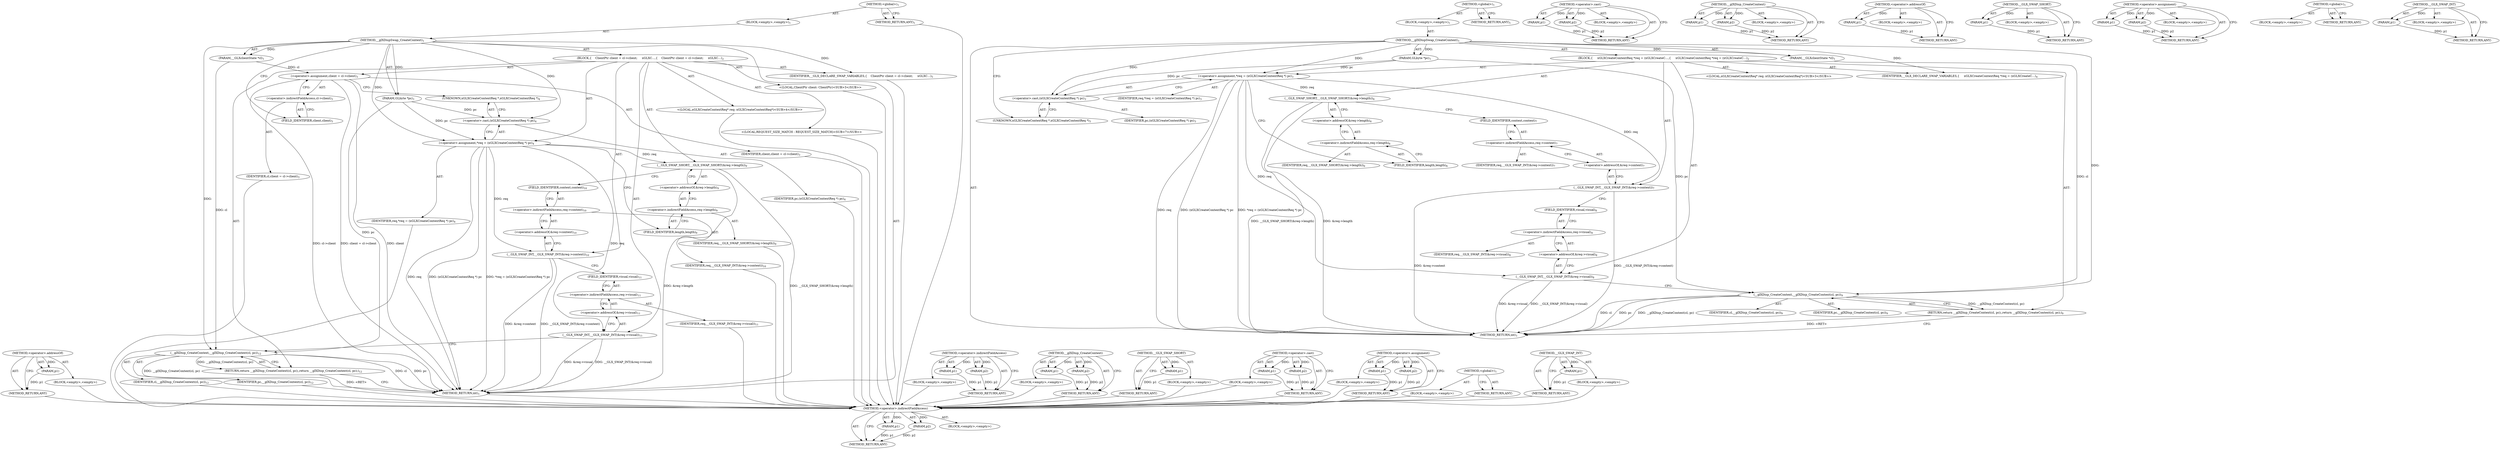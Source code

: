 digraph "__GLX_SWAP_INT" {
vulnerable_79 [label=<(METHOD,&lt;operator&gt;.indirectFieldAccess)>];
vulnerable_80 [label=<(PARAM,p1)>];
vulnerable_81 [label=<(PARAM,p2)>];
vulnerable_82 [label=<(BLOCK,&lt;empty&gt;,&lt;empty&gt;)>];
vulnerable_83 [label=<(METHOD_RETURN,ANY)>];
vulnerable_6 [label=<(METHOD,&lt;global&gt;)<SUB>1</SUB>>];
vulnerable_7 [label=<(BLOCK,&lt;empty&gt;,&lt;empty&gt;)<SUB>1</SUB>>];
vulnerable_8 [label=<(METHOD,__glXDispSwap_CreateContext)<SUB>1</SUB>>];
vulnerable_9 [label=<(PARAM,__GLXclientState *cl)<SUB>1</SUB>>];
vulnerable_10 [label=<(PARAM,GLbyte *pc)<SUB>1</SUB>>];
vulnerable_11 [label=<(BLOCK,{
     xGLXCreateContextReq *req = (xGLXCreateC...,{
     xGLXCreateContextReq *req = (xGLXCreateC...)<SUB>2</SUB>>];
vulnerable_12 [label="<(LOCAL,xGLXCreateContextReq* req: xGLXCreateContextReq*)<SUB>3</SUB>>"];
vulnerable_13 [label=<(&lt;operator&gt;.assignment,*req = (xGLXCreateContextReq *) pc)<SUB>3</SUB>>];
vulnerable_14 [label=<(IDENTIFIER,req,*req = (xGLXCreateContextReq *) pc)<SUB>3</SUB>>];
vulnerable_15 [label=<(&lt;operator&gt;.cast,(xGLXCreateContextReq *) pc)<SUB>3</SUB>>];
vulnerable_16 [label=<(UNKNOWN,xGLXCreateContextReq *,xGLXCreateContextReq *)<SUB>3</SUB>>];
vulnerable_17 [label=<(IDENTIFIER,pc,(xGLXCreateContextReq *) pc)<SUB>3</SUB>>];
vulnerable_18 [label=<(IDENTIFIER,__GLX_DECLARE_SWAP_VARIABLES,{
     xGLXCreateContextReq *req = (xGLXCreateC...)<SUB>4</SUB>>];
vulnerable_19 [label=<(__GLX_SWAP_SHORT,__GLX_SWAP_SHORT(&amp;req-&gt;length))<SUB>6</SUB>>];
vulnerable_20 [label=<(&lt;operator&gt;.addressOf,&amp;req-&gt;length)<SUB>6</SUB>>];
vulnerable_21 [label=<(&lt;operator&gt;.indirectFieldAccess,req-&gt;length)<SUB>6</SUB>>];
vulnerable_22 [label=<(IDENTIFIER,req,__GLX_SWAP_SHORT(&amp;req-&gt;length))<SUB>6</SUB>>];
vulnerable_23 [label=<(FIELD_IDENTIFIER,length,length)<SUB>6</SUB>>];
vulnerable_24 [label=<(__GLX_SWAP_INT,__GLX_SWAP_INT(&amp;req-&gt;context))<SUB>7</SUB>>];
vulnerable_25 [label=<(&lt;operator&gt;.addressOf,&amp;req-&gt;context)<SUB>7</SUB>>];
vulnerable_26 [label=<(&lt;operator&gt;.indirectFieldAccess,req-&gt;context)<SUB>7</SUB>>];
vulnerable_27 [label=<(IDENTIFIER,req,__GLX_SWAP_INT(&amp;req-&gt;context))<SUB>7</SUB>>];
vulnerable_28 [label=<(FIELD_IDENTIFIER,context,context)<SUB>7</SUB>>];
vulnerable_29 [label=<(__GLX_SWAP_INT,__GLX_SWAP_INT(&amp;req-&gt;visual))<SUB>8</SUB>>];
vulnerable_30 [label=<(&lt;operator&gt;.addressOf,&amp;req-&gt;visual)<SUB>8</SUB>>];
vulnerable_31 [label=<(&lt;operator&gt;.indirectFieldAccess,req-&gt;visual)<SUB>8</SUB>>];
vulnerable_32 [label=<(IDENTIFIER,req,__GLX_SWAP_INT(&amp;req-&gt;visual))<SUB>8</SUB>>];
vulnerable_33 [label=<(FIELD_IDENTIFIER,visual,visual)<SUB>8</SUB>>];
vulnerable_34 [label=<(RETURN,return __glXDisp_CreateContext(cl, pc);,return __glXDisp_CreateContext(cl, pc);)<SUB>9</SUB>>];
vulnerable_35 [label=<(__glXDisp_CreateContext,__glXDisp_CreateContext(cl, pc))<SUB>9</SUB>>];
vulnerable_36 [label=<(IDENTIFIER,cl,__glXDisp_CreateContext(cl, pc))<SUB>9</SUB>>];
vulnerable_37 [label=<(IDENTIFIER,pc,__glXDisp_CreateContext(cl, pc))<SUB>9</SUB>>];
vulnerable_38 [label=<(METHOD_RETURN,int)<SUB>1</SUB>>];
vulnerable_40 [label=<(METHOD_RETURN,ANY)<SUB>1</SUB>>];
vulnerable_66 [label=<(METHOD,&lt;operator&gt;.cast)>];
vulnerable_67 [label=<(PARAM,p1)>];
vulnerable_68 [label=<(PARAM,p2)>];
vulnerable_69 [label=<(BLOCK,&lt;empty&gt;,&lt;empty&gt;)>];
vulnerable_70 [label=<(METHOD_RETURN,ANY)>];
vulnerable_88 [label=<(METHOD,__glXDisp_CreateContext)>];
vulnerable_89 [label=<(PARAM,p1)>];
vulnerable_90 [label=<(PARAM,p2)>];
vulnerable_91 [label=<(BLOCK,&lt;empty&gt;,&lt;empty&gt;)>];
vulnerable_92 [label=<(METHOD_RETURN,ANY)>];
vulnerable_75 [label=<(METHOD,&lt;operator&gt;.addressOf)>];
vulnerable_76 [label=<(PARAM,p1)>];
vulnerable_77 [label=<(BLOCK,&lt;empty&gt;,&lt;empty&gt;)>];
vulnerable_78 [label=<(METHOD_RETURN,ANY)>];
vulnerable_71 [label=<(METHOD,__GLX_SWAP_SHORT)>];
vulnerable_72 [label=<(PARAM,p1)>];
vulnerable_73 [label=<(BLOCK,&lt;empty&gt;,&lt;empty&gt;)>];
vulnerable_74 [label=<(METHOD_RETURN,ANY)>];
vulnerable_61 [label=<(METHOD,&lt;operator&gt;.assignment)>];
vulnerable_62 [label=<(PARAM,p1)>];
vulnerable_63 [label=<(PARAM,p2)>];
vulnerable_64 [label=<(BLOCK,&lt;empty&gt;,&lt;empty&gt;)>];
vulnerable_65 [label=<(METHOD_RETURN,ANY)>];
vulnerable_55 [label=<(METHOD,&lt;global&gt;)<SUB>1</SUB>>];
vulnerable_56 [label=<(BLOCK,&lt;empty&gt;,&lt;empty&gt;)>];
vulnerable_57 [label=<(METHOD_RETURN,ANY)>];
vulnerable_84 [label=<(METHOD,__GLX_SWAP_INT)>];
vulnerable_85 [label=<(PARAM,p1)>];
vulnerable_86 [label=<(BLOCK,&lt;empty&gt;,&lt;empty&gt;)>];
vulnerable_87 [label=<(METHOD_RETURN,ANY)>];
fixed_91 [label=<(METHOD,&lt;operator&gt;.addressOf)>];
fixed_92 [label=<(PARAM,p1)>];
fixed_93 [label=<(BLOCK,&lt;empty&gt;,&lt;empty&gt;)>];
fixed_94 [label=<(METHOD_RETURN,ANY)>];
fixed_6 [label=<(METHOD,&lt;global&gt;)<SUB>1</SUB>>];
fixed_7 [label=<(BLOCK,&lt;empty&gt;,&lt;empty&gt;)<SUB>1</SUB>>];
fixed_8 [label=<(METHOD,__glXDispSwap_CreateContext)<SUB>1</SUB>>];
fixed_9 [label=<(PARAM,__GLXclientState *cl)<SUB>1</SUB>>];
fixed_10 [label=<(PARAM,GLbyte *pc)<SUB>1</SUB>>];
fixed_11 [label=<(BLOCK,{
    ClientPtr client = cl-&gt;client;
     xGLXC...,{
    ClientPtr client = cl-&gt;client;
     xGLXC...)<SUB>2</SUB>>];
fixed_12 [label="<(LOCAL,ClientPtr client: ClientPtr)<SUB>3</SUB>>"];
fixed_13 [label=<(&lt;operator&gt;.assignment,client = cl-&gt;client)<SUB>3</SUB>>];
fixed_14 [label=<(IDENTIFIER,client,client = cl-&gt;client)<SUB>3</SUB>>];
fixed_15 [label=<(&lt;operator&gt;.indirectFieldAccess,cl-&gt;client)<SUB>3</SUB>>];
fixed_16 [label=<(IDENTIFIER,cl,client = cl-&gt;client)<SUB>3</SUB>>];
fixed_17 [label=<(FIELD_IDENTIFIER,client,client)<SUB>3</SUB>>];
fixed_18 [label="<(LOCAL,xGLXCreateContextReq* req: xGLXCreateContextReq*)<SUB>4</SUB>>"];
fixed_19 [label=<(&lt;operator&gt;.assignment,*req = (xGLXCreateContextReq *) pc)<SUB>4</SUB>>];
fixed_20 [label=<(IDENTIFIER,req,*req = (xGLXCreateContextReq *) pc)<SUB>4</SUB>>];
fixed_21 [label=<(&lt;operator&gt;.cast,(xGLXCreateContextReq *) pc)<SUB>4</SUB>>];
fixed_22 [label=<(UNKNOWN,xGLXCreateContextReq *,xGLXCreateContextReq *)<SUB>4</SUB>>];
fixed_23 [label=<(IDENTIFIER,pc,(xGLXCreateContextReq *) pc)<SUB>4</SUB>>];
fixed_24 [label=<(IDENTIFIER,__GLX_DECLARE_SWAP_VARIABLES,{
    ClientPtr client = cl-&gt;client;
     xGLXC...)<SUB>5</SUB>>];
fixed_25 [label="<(LOCAL,REQUEST_SIZE_MATCH : REQUEST_SIZE_MATCH)<SUB>7</SUB>>"];
fixed_26 [label=<(__GLX_SWAP_SHORT,__GLX_SWAP_SHORT(&amp;req-&gt;length))<SUB>9</SUB>>];
fixed_27 [label=<(&lt;operator&gt;.addressOf,&amp;req-&gt;length)<SUB>9</SUB>>];
fixed_28 [label=<(&lt;operator&gt;.indirectFieldAccess,req-&gt;length)<SUB>9</SUB>>];
fixed_29 [label=<(IDENTIFIER,req,__GLX_SWAP_SHORT(&amp;req-&gt;length))<SUB>9</SUB>>];
fixed_30 [label=<(FIELD_IDENTIFIER,length,length)<SUB>9</SUB>>];
fixed_31 [label=<(__GLX_SWAP_INT,__GLX_SWAP_INT(&amp;req-&gt;context))<SUB>10</SUB>>];
fixed_32 [label=<(&lt;operator&gt;.addressOf,&amp;req-&gt;context)<SUB>10</SUB>>];
fixed_33 [label=<(&lt;operator&gt;.indirectFieldAccess,req-&gt;context)<SUB>10</SUB>>];
fixed_34 [label=<(IDENTIFIER,req,__GLX_SWAP_INT(&amp;req-&gt;context))<SUB>10</SUB>>];
fixed_35 [label=<(FIELD_IDENTIFIER,context,context)<SUB>10</SUB>>];
fixed_36 [label=<(__GLX_SWAP_INT,__GLX_SWAP_INT(&amp;req-&gt;visual))<SUB>11</SUB>>];
fixed_37 [label=<(&lt;operator&gt;.addressOf,&amp;req-&gt;visual)<SUB>11</SUB>>];
fixed_38 [label=<(&lt;operator&gt;.indirectFieldAccess,req-&gt;visual)<SUB>11</SUB>>];
fixed_39 [label=<(IDENTIFIER,req,__GLX_SWAP_INT(&amp;req-&gt;visual))<SUB>11</SUB>>];
fixed_40 [label=<(FIELD_IDENTIFIER,visual,visual)<SUB>11</SUB>>];
fixed_41 [label=<(RETURN,return __glXDisp_CreateContext(cl, pc);,return __glXDisp_CreateContext(cl, pc);)<SUB>12</SUB>>];
fixed_42 [label=<(__glXDisp_CreateContext,__glXDisp_CreateContext(cl, pc))<SUB>12</SUB>>];
fixed_43 [label=<(IDENTIFIER,cl,__glXDisp_CreateContext(cl, pc))<SUB>12</SUB>>];
fixed_44 [label=<(IDENTIFIER,pc,__glXDisp_CreateContext(cl, pc))<SUB>12</SUB>>];
fixed_45 [label=<(METHOD_RETURN,int)<SUB>1</SUB>>];
fixed_47 [label=<(METHOD_RETURN,ANY)<SUB>1</SUB>>];
fixed_77 [label=<(METHOD,&lt;operator&gt;.indirectFieldAccess)>];
fixed_78 [label=<(PARAM,p1)>];
fixed_79 [label=<(PARAM,p2)>];
fixed_80 [label=<(BLOCK,&lt;empty&gt;,&lt;empty&gt;)>];
fixed_81 [label=<(METHOD_RETURN,ANY)>];
fixed_99 [label=<(METHOD,__glXDisp_CreateContext)>];
fixed_100 [label=<(PARAM,p1)>];
fixed_101 [label=<(PARAM,p2)>];
fixed_102 [label=<(BLOCK,&lt;empty&gt;,&lt;empty&gt;)>];
fixed_103 [label=<(METHOD_RETURN,ANY)>];
fixed_87 [label=<(METHOD,__GLX_SWAP_SHORT)>];
fixed_88 [label=<(PARAM,p1)>];
fixed_89 [label=<(BLOCK,&lt;empty&gt;,&lt;empty&gt;)>];
fixed_90 [label=<(METHOD_RETURN,ANY)>];
fixed_82 [label=<(METHOD,&lt;operator&gt;.cast)>];
fixed_83 [label=<(PARAM,p1)>];
fixed_84 [label=<(PARAM,p2)>];
fixed_85 [label=<(BLOCK,&lt;empty&gt;,&lt;empty&gt;)>];
fixed_86 [label=<(METHOD_RETURN,ANY)>];
fixed_72 [label=<(METHOD,&lt;operator&gt;.assignment)>];
fixed_73 [label=<(PARAM,p1)>];
fixed_74 [label=<(PARAM,p2)>];
fixed_75 [label=<(BLOCK,&lt;empty&gt;,&lt;empty&gt;)>];
fixed_76 [label=<(METHOD_RETURN,ANY)>];
fixed_66 [label=<(METHOD,&lt;global&gt;)<SUB>1</SUB>>];
fixed_67 [label=<(BLOCK,&lt;empty&gt;,&lt;empty&gt;)>];
fixed_68 [label=<(METHOD_RETURN,ANY)>];
fixed_95 [label=<(METHOD,__GLX_SWAP_INT)>];
fixed_96 [label=<(PARAM,p1)>];
fixed_97 [label=<(BLOCK,&lt;empty&gt;,&lt;empty&gt;)>];
fixed_98 [label=<(METHOD_RETURN,ANY)>];
vulnerable_79 -> vulnerable_80  [key=0, label="AST: "];
vulnerable_79 -> vulnerable_80  [key=1, label="DDG: "];
vulnerable_79 -> vulnerable_82  [key=0, label="AST: "];
vulnerable_79 -> vulnerable_81  [key=0, label="AST: "];
vulnerable_79 -> vulnerable_81  [key=1, label="DDG: "];
vulnerable_79 -> vulnerable_83  [key=0, label="AST: "];
vulnerable_79 -> vulnerable_83  [key=1, label="CFG: "];
vulnerable_80 -> vulnerable_83  [key=0, label="DDG: p1"];
vulnerable_81 -> vulnerable_83  [key=0, label="DDG: p2"];
vulnerable_6 -> vulnerable_7  [key=0, label="AST: "];
vulnerable_6 -> vulnerable_40  [key=0, label="AST: "];
vulnerable_6 -> vulnerable_40  [key=1, label="CFG: "];
vulnerable_7 -> vulnerable_8  [key=0, label="AST: "];
vulnerable_8 -> vulnerable_9  [key=0, label="AST: "];
vulnerable_8 -> vulnerable_9  [key=1, label="DDG: "];
vulnerable_8 -> vulnerable_10  [key=0, label="AST: "];
vulnerable_8 -> vulnerable_10  [key=1, label="DDG: "];
vulnerable_8 -> vulnerable_11  [key=0, label="AST: "];
vulnerable_8 -> vulnerable_38  [key=0, label="AST: "];
vulnerable_8 -> vulnerable_16  [key=0, label="CFG: "];
vulnerable_8 -> vulnerable_13  [key=0, label="DDG: "];
vulnerable_8 -> vulnerable_18  [key=0, label="DDG: "];
vulnerable_8 -> vulnerable_15  [key=0, label="DDG: "];
vulnerable_8 -> vulnerable_35  [key=0, label="DDG: "];
vulnerable_9 -> vulnerable_35  [key=0, label="DDG: cl"];
vulnerable_10 -> vulnerable_13  [key=0, label="DDG: pc"];
vulnerable_10 -> vulnerable_15  [key=0, label="DDG: pc"];
vulnerable_10 -> vulnerable_35  [key=0, label="DDG: pc"];
vulnerable_11 -> vulnerable_12  [key=0, label="AST: "];
vulnerable_11 -> vulnerable_13  [key=0, label="AST: "];
vulnerable_11 -> vulnerable_18  [key=0, label="AST: "];
vulnerable_11 -> vulnerable_19  [key=0, label="AST: "];
vulnerable_11 -> vulnerable_24  [key=0, label="AST: "];
vulnerable_11 -> vulnerable_29  [key=0, label="AST: "];
vulnerable_11 -> vulnerable_34  [key=0, label="AST: "];
vulnerable_13 -> vulnerable_14  [key=0, label="AST: "];
vulnerable_13 -> vulnerable_15  [key=0, label="AST: "];
vulnerable_13 -> vulnerable_23  [key=0, label="CFG: "];
vulnerable_13 -> vulnerable_38  [key=0, label="DDG: req"];
vulnerable_13 -> vulnerable_38  [key=1, label="DDG: (xGLXCreateContextReq *) pc"];
vulnerable_13 -> vulnerable_38  [key=2, label="DDG: *req = (xGLXCreateContextReq *) pc"];
vulnerable_13 -> vulnerable_19  [key=0, label="DDG: req"];
vulnerable_13 -> vulnerable_24  [key=0, label="DDG: req"];
vulnerable_13 -> vulnerable_29  [key=0, label="DDG: req"];
vulnerable_15 -> vulnerable_16  [key=0, label="AST: "];
vulnerable_15 -> vulnerable_17  [key=0, label="AST: "];
vulnerable_15 -> vulnerable_13  [key=0, label="CFG: "];
vulnerable_16 -> vulnerable_15  [key=0, label="CFG: "];
vulnerable_19 -> vulnerable_20  [key=0, label="AST: "];
vulnerable_19 -> vulnerable_28  [key=0, label="CFG: "];
vulnerable_19 -> vulnerable_38  [key=0, label="DDG: &amp;req-&gt;length"];
vulnerable_19 -> vulnerable_38  [key=1, label="DDG: __GLX_SWAP_SHORT(&amp;req-&gt;length)"];
vulnerable_20 -> vulnerable_21  [key=0, label="AST: "];
vulnerable_20 -> vulnerable_19  [key=0, label="CFG: "];
vulnerable_21 -> vulnerable_22  [key=0, label="AST: "];
vulnerable_21 -> vulnerable_23  [key=0, label="AST: "];
vulnerable_21 -> vulnerable_20  [key=0, label="CFG: "];
vulnerable_23 -> vulnerable_21  [key=0, label="CFG: "];
vulnerable_24 -> vulnerable_25  [key=0, label="AST: "];
vulnerable_24 -> vulnerable_33  [key=0, label="CFG: "];
vulnerable_24 -> vulnerable_38  [key=0, label="DDG: &amp;req-&gt;context"];
vulnerable_24 -> vulnerable_38  [key=1, label="DDG: __GLX_SWAP_INT(&amp;req-&gt;context)"];
vulnerable_25 -> vulnerable_26  [key=0, label="AST: "];
vulnerable_25 -> vulnerable_24  [key=0, label="CFG: "];
vulnerable_26 -> vulnerable_27  [key=0, label="AST: "];
vulnerable_26 -> vulnerable_28  [key=0, label="AST: "];
vulnerable_26 -> vulnerable_25  [key=0, label="CFG: "];
vulnerable_28 -> vulnerable_26  [key=0, label="CFG: "];
vulnerable_29 -> vulnerable_30  [key=0, label="AST: "];
vulnerable_29 -> vulnerable_35  [key=0, label="CFG: "];
vulnerable_29 -> vulnerable_38  [key=0, label="DDG: &amp;req-&gt;visual"];
vulnerable_29 -> vulnerable_38  [key=1, label="DDG: __GLX_SWAP_INT(&amp;req-&gt;visual)"];
vulnerable_30 -> vulnerable_31  [key=0, label="AST: "];
vulnerable_30 -> vulnerable_29  [key=0, label="CFG: "];
vulnerable_31 -> vulnerable_32  [key=0, label="AST: "];
vulnerable_31 -> vulnerable_33  [key=0, label="AST: "];
vulnerable_31 -> vulnerable_30  [key=0, label="CFG: "];
vulnerable_33 -> vulnerable_31  [key=0, label="CFG: "];
vulnerable_34 -> vulnerable_35  [key=0, label="AST: "];
vulnerable_34 -> vulnerable_38  [key=0, label="CFG: "];
vulnerable_34 -> vulnerable_38  [key=1, label="DDG: &lt;RET&gt;"];
vulnerable_35 -> vulnerable_36  [key=0, label="AST: "];
vulnerable_35 -> vulnerable_37  [key=0, label="AST: "];
vulnerable_35 -> vulnerable_34  [key=0, label="CFG: "];
vulnerable_35 -> vulnerable_34  [key=1, label="DDG: __glXDisp_CreateContext(cl, pc)"];
vulnerable_35 -> vulnerable_38  [key=0, label="DDG: cl"];
vulnerable_35 -> vulnerable_38  [key=1, label="DDG: pc"];
vulnerable_35 -> vulnerable_38  [key=2, label="DDG: __glXDisp_CreateContext(cl, pc)"];
vulnerable_66 -> vulnerable_67  [key=0, label="AST: "];
vulnerable_66 -> vulnerable_67  [key=1, label="DDG: "];
vulnerable_66 -> vulnerable_69  [key=0, label="AST: "];
vulnerable_66 -> vulnerable_68  [key=0, label="AST: "];
vulnerable_66 -> vulnerable_68  [key=1, label="DDG: "];
vulnerable_66 -> vulnerable_70  [key=0, label="AST: "];
vulnerable_66 -> vulnerable_70  [key=1, label="CFG: "];
vulnerable_67 -> vulnerable_70  [key=0, label="DDG: p1"];
vulnerable_68 -> vulnerable_70  [key=0, label="DDG: p2"];
vulnerable_88 -> vulnerable_89  [key=0, label="AST: "];
vulnerable_88 -> vulnerable_89  [key=1, label="DDG: "];
vulnerable_88 -> vulnerable_91  [key=0, label="AST: "];
vulnerable_88 -> vulnerable_90  [key=0, label="AST: "];
vulnerable_88 -> vulnerable_90  [key=1, label="DDG: "];
vulnerable_88 -> vulnerable_92  [key=0, label="AST: "];
vulnerable_88 -> vulnerable_92  [key=1, label="CFG: "];
vulnerable_89 -> vulnerable_92  [key=0, label="DDG: p1"];
vulnerable_90 -> vulnerable_92  [key=0, label="DDG: p2"];
vulnerable_75 -> vulnerable_76  [key=0, label="AST: "];
vulnerable_75 -> vulnerable_76  [key=1, label="DDG: "];
vulnerable_75 -> vulnerable_77  [key=0, label="AST: "];
vulnerable_75 -> vulnerable_78  [key=0, label="AST: "];
vulnerable_75 -> vulnerable_78  [key=1, label="CFG: "];
vulnerable_76 -> vulnerable_78  [key=0, label="DDG: p1"];
vulnerable_71 -> vulnerable_72  [key=0, label="AST: "];
vulnerable_71 -> vulnerable_72  [key=1, label="DDG: "];
vulnerable_71 -> vulnerable_73  [key=0, label="AST: "];
vulnerable_71 -> vulnerable_74  [key=0, label="AST: "];
vulnerable_71 -> vulnerable_74  [key=1, label="CFG: "];
vulnerable_72 -> vulnerable_74  [key=0, label="DDG: p1"];
vulnerable_61 -> vulnerable_62  [key=0, label="AST: "];
vulnerable_61 -> vulnerable_62  [key=1, label="DDG: "];
vulnerable_61 -> vulnerable_64  [key=0, label="AST: "];
vulnerable_61 -> vulnerable_63  [key=0, label="AST: "];
vulnerable_61 -> vulnerable_63  [key=1, label="DDG: "];
vulnerable_61 -> vulnerable_65  [key=0, label="AST: "];
vulnerable_61 -> vulnerable_65  [key=1, label="CFG: "];
vulnerable_62 -> vulnerable_65  [key=0, label="DDG: p1"];
vulnerable_63 -> vulnerable_65  [key=0, label="DDG: p2"];
vulnerable_55 -> vulnerable_56  [key=0, label="AST: "];
vulnerable_55 -> vulnerable_57  [key=0, label="AST: "];
vulnerable_55 -> vulnerable_57  [key=1, label="CFG: "];
vulnerable_84 -> vulnerable_85  [key=0, label="AST: "];
vulnerable_84 -> vulnerable_85  [key=1, label="DDG: "];
vulnerable_84 -> vulnerable_86  [key=0, label="AST: "];
vulnerable_84 -> vulnerable_87  [key=0, label="AST: "];
vulnerable_84 -> vulnerable_87  [key=1, label="CFG: "];
vulnerable_85 -> vulnerable_87  [key=0, label="DDG: p1"];
fixed_91 -> fixed_92  [key=0, label="AST: "];
fixed_91 -> fixed_92  [key=1, label="DDG: "];
fixed_91 -> fixed_93  [key=0, label="AST: "];
fixed_91 -> fixed_94  [key=0, label="AST: "];
fixed_91 -> fixed_94  [key=1, label="CFG: "];
fixed_92 -> fixed_94  [key=0, label="DDG: p1"];
fixed_93 -> vulnerable_79  [key=0];
fixed_94 -> vulnerable_79  [key=0];
fixed_6 -> fixed_7  [key=0, label="AST: "];
fixed_6 -> fixed_47  [key=0, label="AST: "];
fixed_6 -> fixed_47  [key=1, label="CFG: "];
fixed_7 -> fixed_8  [key=0, label="AST: "];
fixed_8 -> fixed_9  [key=0, label="AST: "];
fixed_8 -> fixed_9  [key=1, label="DDG: "];
fixed_8 -> fixed_10  [key=0, label="AST: "];
fixed_8 -> fixed_10  [key=1, label="DDG: "];
fixed_8 -> fixed_11  [key=0, label="AST: "];
fixed_8 -> fixed_45  [key=0, label="AST: "];
fixed_8 -> fixed_17  [key=0, label="CFG: "];
fixed_8 -> fixed_19  [key=0, label="DDG: "];
fixed_8 -> fixed_24  [key=0, label="DDG: "];
fixed_8 -> fixed_21  [key=0, label="DDG: "];
fixed_8 -> fixed_42  [key=0, label="DDG: "];
fixed_9 -> fixed_13  [key=0, label="DDG: cl"];
fixed_9 -> fixed_42  [key=0, label="DDG: cl"];
fixed_10 -> fixed_19  [key=0, label="DDG: pc"];
fixed_10 -> fixed_21  [key=0, label="DDG: pc"];
fixed_10 -> fixed_42  [key=0, label="DDG: pc"];
fixed_11 -> fixed_12  [key=0, label="AST: "];
fixed_11 -> fixed_13  [key=0, label="AST: "];
fixed_11 -> fixed_18  [key=0, label="AST: "];
fixed_11 -> fixed_19  [key=0, label="AST: "];
fixed_11 -> fixed_24  [key=0, label="AST: "];
fixed_11 -> fixed_25  [key=0, label="AST: "];
fixed_11 -> fixed_26  [key=0, label="AST: "];
fixed_11 -> fixed_31  [key=0, label="AST: "];
fixed_11 -> fixed_36  [key=0, label="AST: "];
fixed_11 -> fixed_41  [key=0, label="AST: "];
fixed_12 -> vulnerable_79  [key=0];
fixed_13 -> fixed_14  [key=0, label="AST: "];
fixed_13 -> fixed_15  [key=0, label="AST: "];
fixed_13 -> fixed_22  [key=0, label="CFG: "];
fixed_13 -> fixed_45  [key=0, label="DDG: client"];
fixed_13 -> fixed_45  [key=1, label="DDG: cl-&gt;client"];
fixed_13 -> fixed_45  [key=2, label="DDG: client = cl-&gt;client"];
fixed_14 -> vulnerable_79  [key=0];
fixed_15 -> fixed_16  [key=0, label="AST: "];
fixed_15 -> fixed_17  [key=0, label="AST: "];
fixed_15 -> fixed_13  [key=0, label="CFG: "];
fixed_16 -> vulnerable_79  [key=0];
fixed_17 -> fixed_15  [key=0, label="CFG: "];
fixed_18 -> vulnerable_79  [key=0];
fixed_19 -> fixed_20  [key=0, label="AST: "];
fixed_19 -> fixed_21  [key=0, label="AST: "];
fixed_19 -> fixed_30  [key=0, label="CFG: "];
fixed_19 -> fixed_45  [key=0, label="DDG: req"];
fixed_19 -> fixed_45  [key=1, label="DDG: (xGLXCreateContextReq *) pc"];
fixed_19 -> fixed_45  [key=2, label="DDG: *req = (xGLXCreateContextReq *) pc"];
fixed_19 -> fixed_26  [key=0, label="DDG: req"];
fixed_19 -> fixed_31  [key=0, label="DDG: req"];
fixed_19 -> fixed_36  [key=0, label="DDG: req"];
fixed_20 -> vulnerable_79  [key=0];
fixed_21 -> fixed_22  [key=0, label="AST: "];
fixed_21 -> fixed_23  [key=0, label="AST: "];
fixed_21 -> fixed_19  [key=0, label="CFG: "];
fixed_22 -> fixed_21  [key=0, label="CFG: "];
fixed_23 -> vulnerable_79  [key=0];
fixed_24 -> vulnerable_79  [key=0];
fixed_25 -> vulnerable_79  [key=0];
fixed_26 -> fixed_27  [key=0, label="AST: "];
fixed_26 -> fixed_35  [key=0, label="CFG: "];
fixed_26 -> fixed_45  [key=0, label="DDG: &amp;req-&gt;length"];
fixed_26 -> fixed_45  [key=1, label="DDG: __GLX_SWAP_SHORT(&amp;req-&gt;length)"];
fixed_27 -> fixed_28  [key=0, label="AST: "];
fixed_27 -> fixed_26  [key=0, label="CFG: "];
fixed_28 -> fixed_29  [key=0, label="AST: "];
fixed_28 -> fixed_30  [key=0, label="AST: "];
fixed_28 -> fixed_27  [key=0, label="CFG: "];
fixed_29 -> vulnerable_79  [key=0];
fixed_30 -> fixed_28  [key=0, label="CFG: "];
fixed_31 -> fixed_32  [key=0, label="AST: "];
fixed_31 -> fixed_40  [key=0, label="CFG: "];
fixed_31 -> fixed_45  [key=0, label="DDG: &amp;req-&gt;context"];
fixed_31 -> fixed_45  [key=1, label="DDG: __GLX_SWAP_INT(&amp;req-&gt;context)"];
fixed_32 -> fixed_33  [key=0, label="AST: "];
fixed_32 -> fixed_31  [key=0, label="CFG: "];
fixed_33 -> fixed_34  [key=0, label="AST: "];
fixed_33 -> fixed_35  [key=0, label="AST: "];
fixed_33 -> fixed_32  [key=0, label="CFG: "];
fixed_34 -> vulnerable_79  [key=0];
fixed_35 -> fixed_33  [key=0, label="CFG: "];
fixed_36 -> fixed_37  [key=0, label="AST: "];
fixed_36 -> fixed_42  [key=0, label="CFG: "];
fixed_36 -> fixed_45  [key=0, label="DDG: &amp;req-&gt;visual"];
fixed_36 -> fixed_45  [key=1, label="DDG: __GLX_SWAP_INT(&amp;req-&gt;visual)"];
fixed_37 -> fixed_38  [key=0, label="AST: "];
fixed_37 -> fixed_36  [key=0, label="CFG: "];
fixed_38 -> fixed_39  [key=0, label="AST: "];
fixed_38 -> fixed_40  [key=0, label="AST: "];
fixed_38 -> fixed_37  [key=0, label="CFG: "];
fixed_39 -> vulnerable_79  [key=0];
fixed_40 -> fixed_38  [key=0, label="CFG: "];
fixed_41 -> fixed_42  [key=0, label="AST: "];
fixed_41 -> fixed_45  [key=0, label="CFG: "];
fixed_41 -> fixed_45  [key=1, label="DDG: &lt;RET&gt;"];
fixed_42 -> fixed_43  [key=0, label="AST: "];
fixed_42 -> fixed_44  [key=0, label="AST: "];
fixed_42 -> fixed_41  [key=0, label="CFG: "];
fixed_42 -> fixed_41  [key=1, label="DDG: __glXDisp_CreateContext(cl, pc)"];
fixed_42 -> fixed_45  [key=0, label="DDG: cl"];
fixed_42 -> fixed_45  [key=1, label="DDG: pc"];
fixed_42 -> fixed_45  [key=2, label="DDG: __glXDisp_CreateContext(cl, pc)"];
fixed_43 -> vulnerable_79  [key=0];
fixed_44 -> vulnerable_79  [key=0];
fixed_45 -> vulnerable_79  [key=0];
fixed_47 -> vulnerable_79  [key=0];
fixed_77 -> fixed_78  [key=0, label="AST: "];
fixed_77 -> fixed_78  [key=1, label="DDG: "];
fixed_77 -> fixed_80  [key=0, label="AST: "];
fixed_77 -> fixed_79  [key=0, label="AST: "];
fixed_77 -> fixed_79  [key=1, label="DDG: "];
fixed_77 -> fixed_81  [key=0, label="AST: "];
fixed_77 -> fixed_81  [key=1, label="CFG: "];
fixed_78 -> fixed_81  [key=0, label="DDG: p1"];
fixed_79 -> fixed_81  [key=0, label="DDG: p2"];
fixed_80 -> vulnerable_79  [key=0];
fixed_81 -> vulnerable_79  [key=0];
fixed_99 -> fixed_100  [key=0, label="AST: "];
fixed_99 -> fixed_100  [key=1, label="DDG: "];
fixed_99 -> fixed_102  [key=0, label="AST: "];
fixed_99 -> fixed_101  [key=0, label="AST: "];
fixed_99 -> fixed_101  [key=1, label="DDG: "];
fixed_99 -> fixed_103  [key=0, label="AST: "];
fixed_99 -> fixed_103  [key=1, label="CFG: "];
fixed_100 -> fixed_103  [key=0, label="DDG: p1"];
fixed_101 -> fixed_103  [key=0, label="DDG: p2"];
fixed_102 -> vulnerable_79  [key=0];
fixed_103 -> vulnerable_79  [key=0];
fixed_87 -> fixed_88  [key=0, label="AST: "];
fixed_87 -> fixed_88  [key=1, label="DDG: "];
fixed_87 -> fixed_89  [key=0, label="AST: "];
fixed_87 -> fixed_90  [key=0, label="AST: "];
fixed_87 -> fixed_90  [key=1, label="CFG: "];
fixed_88 -> fixed_90  [key=0, label="DDG: p1"];
fixed_89 -> vulnerable_79  [key=0];
fixed_90 -> vulnerable_79  [key=0];
fixed_82 -> fixed_83  [key=0, label="AST: "];
fixed_82 -> fixed_83  [key=1, label="DDG: "];
fixed_82 -> fixed_85  [key=0, label="AST: "];
fixed_82 -> fixed_84  [key=0, label="AST: "];
fixed_82 -> fixed_84  [key=1, label="DDG: "];
fixed_82 -> fixed_86  [key=0, label="AST: "];
fixed_82 -> fixed_86  [key=1, label="CFG: "];
fixed_83 -> fixed_86  [key=0, label="DDG: p1"];
fixed_84 -> fixed_86  [key=0, label="DDG: p2"];
fixed_85 -> vulnerable_79  [key=0];
fixed_86 -> vulnerable_79  [key=0];
fixed_72 -> fixed_73  [key=0, label="AST: "];
fixed_72 -> fixed_73  [key=1, label="DDG: "];
fixed_72 -> fixed_75  [key=0, label="AST: "];
fixed_72 -> fixed_74  [key=0, label="AST: "];
fixed_72 -> fixed_74  [key=1, label="DDG: "];
fixed_72 -> fixed_76  [key=0, label="AST: "];
fixed_72 -> fixed_76  [key=1, label="CFG: "];
fixed_73 -> fixed_76  [key=0, label="DDG: p1"];
fixed_74 -> fixed_76  [key=0, label="DDG: p2"];
fixed_75 -> vulnerable_79  [key=0];
fixed_76 -> vulnerable_79  [key=0];
fixed_66 -> fixed_67  [key=0, label="AST: "];
fixed_66 -> fixed_68  [key=0, label="AST: "];
fixed_66 -> fixed_68  [key=1, label="CFG: "];
fixed_67 -> vulnerable_79  [key=0];
fixed_68 -> vulnerable_79  [key=0];
fixed_95 -> fixed_96  [key=0, label="AST: "];
fixed_95 -> fixed_96  [key=1, label="DDG: "];
fixed_95 -> fixed_97  [key=0, label="AST: "];
fixed_95 -> fixed_98  [key=0, label="AST: "];
fixed_95 -> fixed_98  [key=1, label="CFG: "];
fixed_96 -> fixed_98  [key=0, label="DDG: p1"];
fixed_97 -> vulnerable_79  [key=0];
fixed_98 -> vulnerable_79  [key=0];
}
